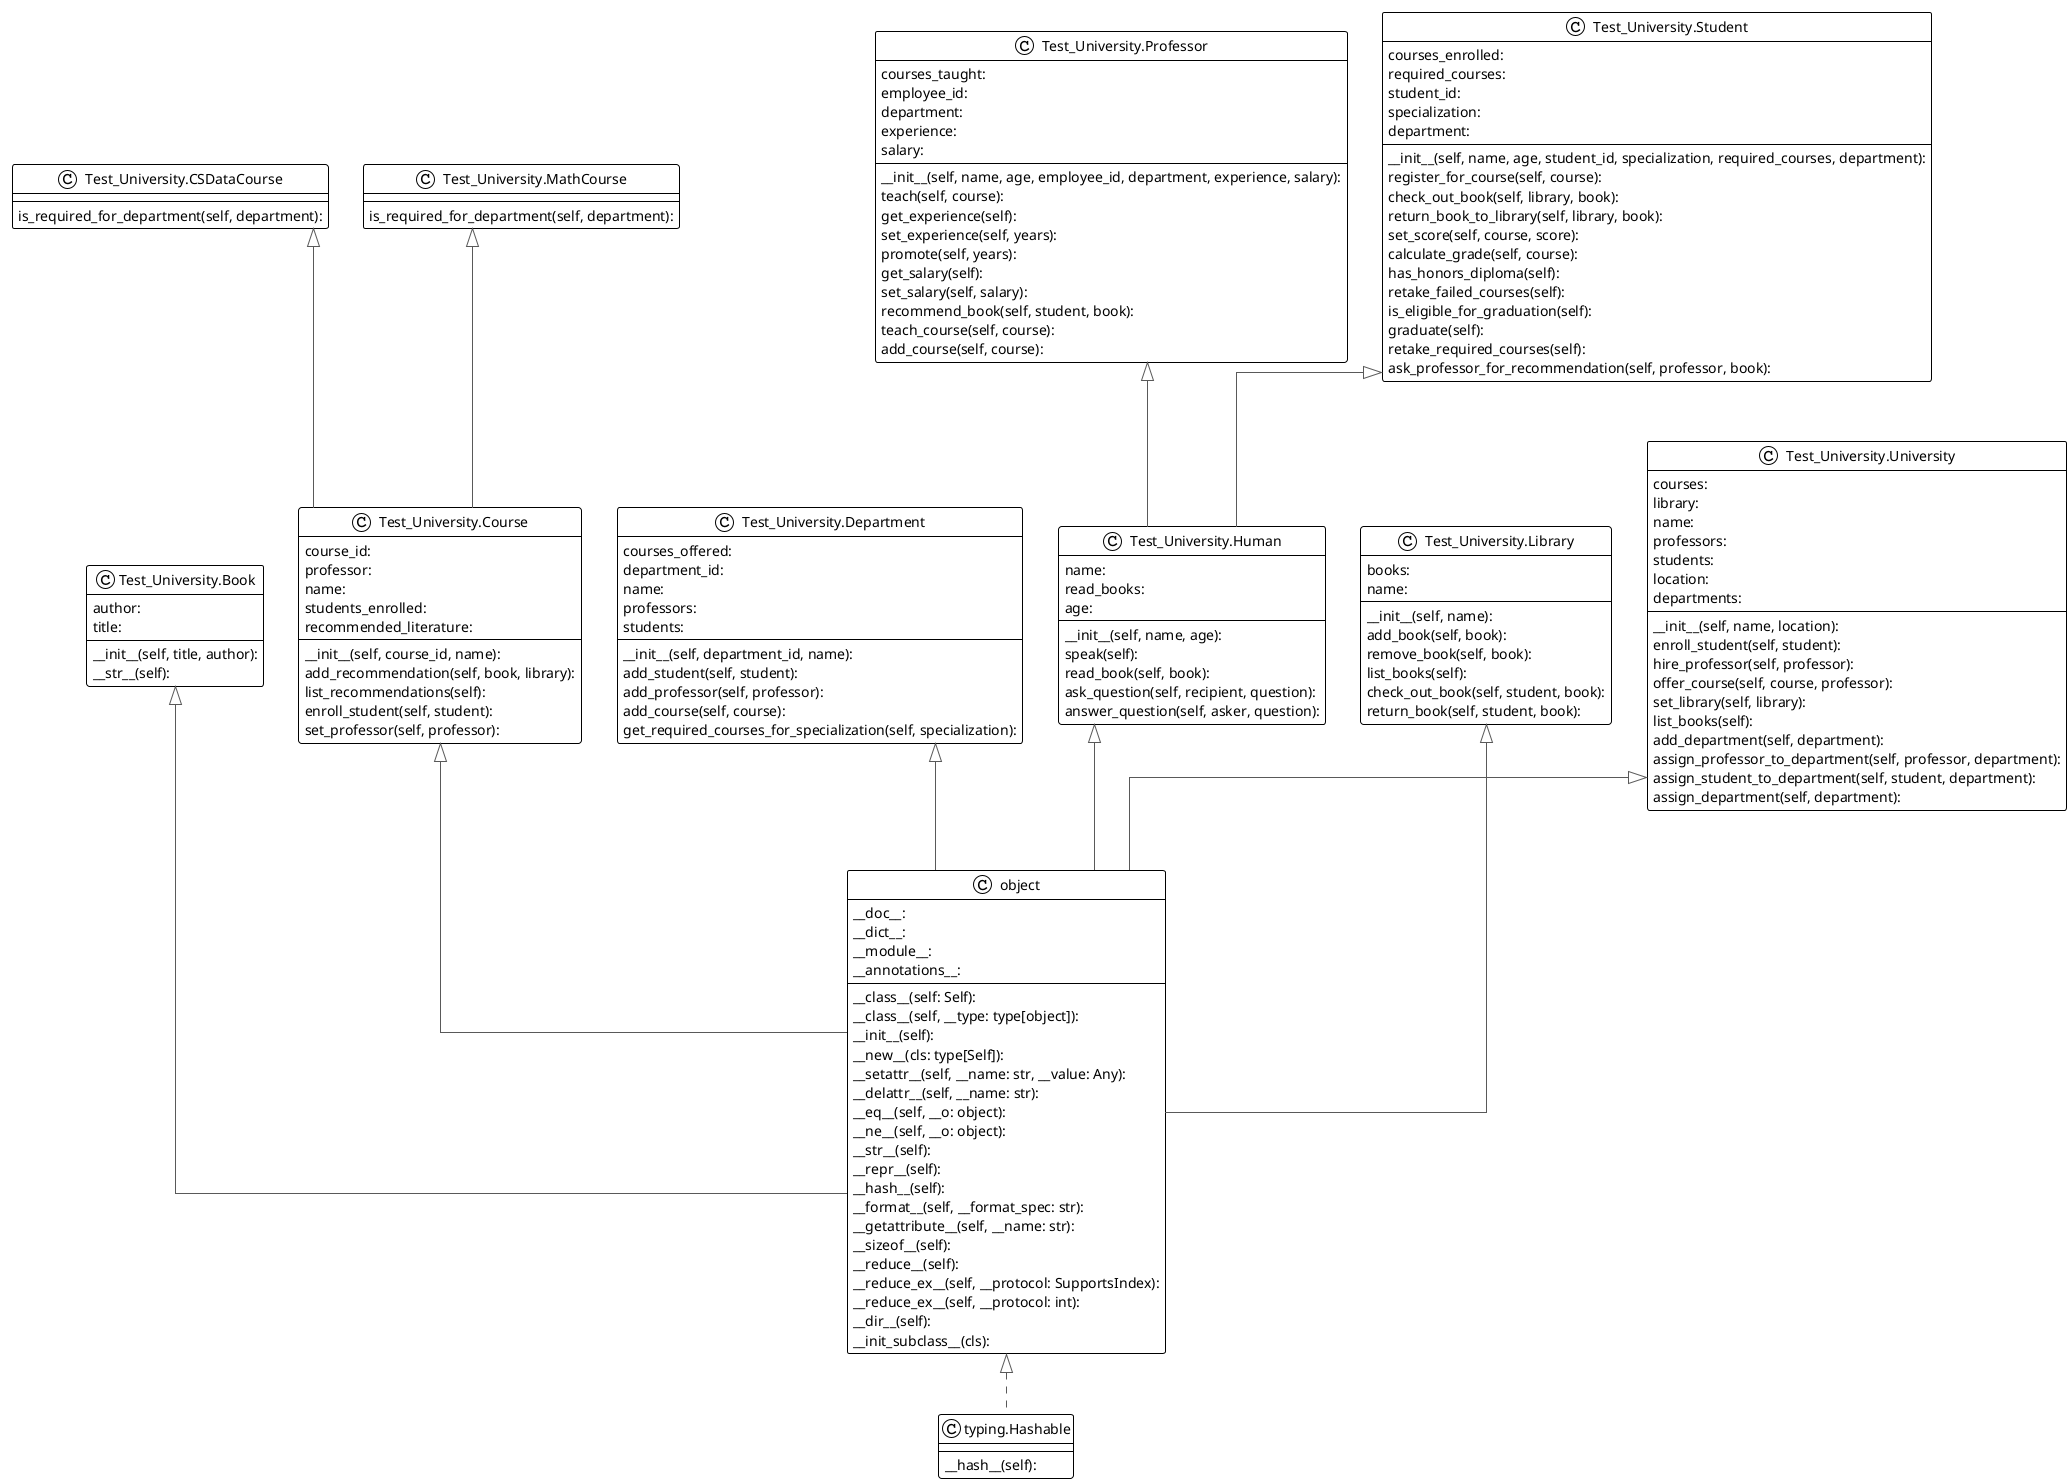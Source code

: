 @startuml

!theme plain
top to bottom direction
skinparam linetype ortho

class node11 as "Test_University.Book" {
   author: 
   title: 
   __init__(self, title, author): 
   __str__(self): 
}
class node8 as "Test_University.CSDataCourse" {
   is_required_for_department(self, department): 
}
class node7 as "Test_University.Course" {
   course_id: 
   professor: 
   name: 
   students_enrolled: 
   recommended_literature: 
   __init__(self, course_id, name): 
   add_recommendation(self, book, library): 
   list_recommendations(self): 
   enroll_student(self, student): 
   set_professor(self, professor): 
}
class node10 as "Test_University.Department" {
   courses_offered: 
   department_id: 
   name: 
   professors: 
   students: 
   __init__(self, department_id, name): 
   add_student(self, student): 
   add_professor(self, professor): 
   add_course(self, course): 
   get_required_courses_for_specialization(self, specialization): 
}
class node0 as "Test_University.Human" {
   name: 
   read_books: 
   age: 
   __init__(self, name, age): 
   speak(self): 
   read_book(self, book): 
   ask_question(self, recipient, question): 
   answer_question(self, asker, question): 
}
class node6 as "Test_University.Library" {
   books: 
   name: 
   __init__(self, name): 
   add_book(self, book): 
   remove_book(self, book): 
   list_books(self): 
   check_out_book(self, student, book): 
   return_book(self, student, book): 
}
class node9 as "Test_University.MathCourse" {
   is_required_for_department(self, department): 
}
class node5 as "Test_University.Professor" {
   courses_taught: 
   employee_id: 
   department: 
   experience: 
   salary: 
   __init__(self, name, age, employee_id, department, experience, salary): 
   teach(self, course): 
   get_experience(self): 
   set_experience(self, years): 
   promote(self, years): 
   get_salary(self): 
   set_salary(self, salary): 
   recommend_book(self, student, book): 
   teach_course(self, course): 
   add_course(self, course): 
}
class node4 as "Test_University.Student" {
   courses_enrolled: 
   required_courses: 
   student_id: 
   specialization: 
   department: 
   __init__(self, name, age, student_id, specialization, required_courses, department): 
   register_for_course(self, course): 
   check_out_book(self, library, book): 
   return_book_to_library(self, library, book): 
   set_score(self, course, score): 
   calculate_grade(self, course): 
   has_honors_diploma(self): 
   retake_failed_courses(self): 
   is_eligible_for_graduation(self): 
   graduate(self): 
   retake_required_courses(self): 
   ask_professor_for_recommendation(self, professor, book): 
}
class node3 as "Test_University.University" {
   courses: 
   library: 
   name: 
   professors: 
   students: 
   location: 
   departments: 
   __init__(self, name, location): 
   enroll_student(self, student): 
   hire_professor(self, professor): 
   offer_course(self, course, professor): 
   set_library(self, library): 
   list_books(self): 
   add_department(self, department): 
   assign_professor_to_department(self, professor, department): 
   assign_student_to_department(self, student, department): 
   assign_department(self, department): 
}
class object {
   __doc__: 
   __dict__: 
   __module__: 
   __annotations__: 
   __class__(self: Self): 
   __class__(self, __type: type[object]): 
   __init__(self): 
   __new__(cls: type[Self]): 
   __setattr__(self, __name: str, __value: Any): 
   __delattr__(self, __name: str): 
   __eq__(self, __o: object): 
   __ne__(self, __o: object): 
   __str__(self): 
   __repr__(self): 
   __hash__(self): 
   __format__(self, __format_spec: str): 
   __getattribute__(self, __name: str): 
   __sizeof__(self): 
   __reduce__(self): 
   __reduce_ex__(self, __protocol: SupportsIndex): 
   __reduce_ex__(self, __protocol: int): 
   __dir__(self): 
   __init_subclass__(cls): 
}
class node2 as "typing.Hashable" {
   __hash__(self): 
}

node11  ^-[#595959,plain]-  object 
node8   ^-[#595959,plain]-  node7  
node7   ^-[#595959,plain]-  object 
node10  ^-[#595959,plain]-  object 
node0   ^-[#595959,plain]-  object 
node6   ^-[#595959,plain]-  object 
node9   ^-[#595959,plain]-  node7  
node5   ^-[#595959,plain]-  node0  
node4   ^-[#595959,plain]-  node0  
node3   ^-[#595959,plain]-  object 
object  ^-[#595959,dashed]-  node2  
@enduml
